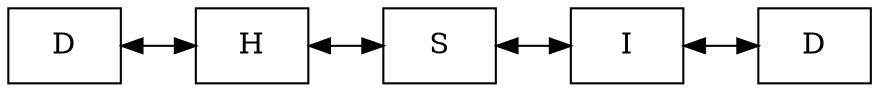 digraph G {
 rankdir=LR 
 node[shape=box] 
node1[label = "D"]
node2[label = "H"]
node3[label = "S"]
node4[label = "I"]
node5[label = "D"]
node1->node2->node3->node4->node5[dir=both];

}
